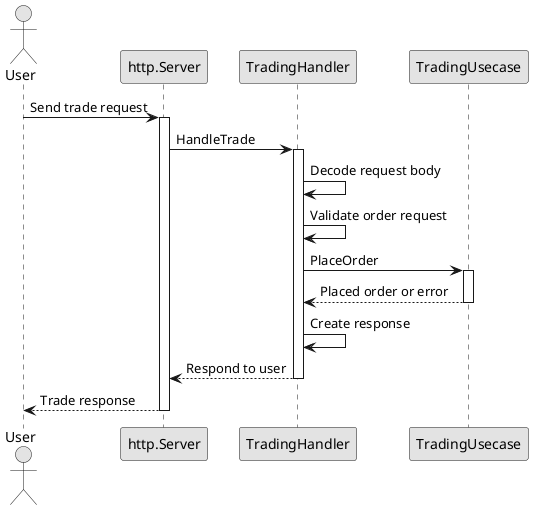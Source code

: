 @startuml
skinparam monochrome true
skinparam classAttributeIconSize 0

actor User
participant "http.Server" as httpServer
participant "TradingHandler" as tradingHandler
participant "TradingUsecase" as tradingUsecase

User -> httpServer : Send trade request
activate httpServer
httpServer -> tradingHandler : HandleTrade
activate tradingHandler
tradingHandler -> tradingHandler : Decode request body
tradingHandler -> tradingHandler : Validate order request
tradingHandler -> tradingUsecase : PlaceOrder
activate tradingUsecase
tradingUsecase --> tradingHandler : Placed order or error
deactivate tradingUsecase
tradingHandler -> tradingHandler : Create response
tradingHandler --> httpServer : Respond to user
deactivate tradingHandler
httpServer --> User : Trade response
deactivate httpServer
@enduml